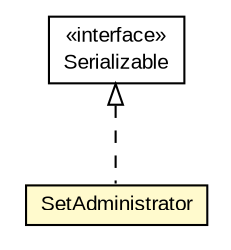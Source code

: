 #!/usr/local/bin/dot
#
# Class diagram 
# Generated by UMLGraph version R5_6-24-gf6e263 (http://www.umlgraph.org/)
#

digraph G {
	edge [fontname="arial",fontsize=10,labelfontname="arial",labelfontsize=10];
	node [fontname="arial",fontsize=10,shape=plaintext];
	nodesep=0.25;
	ranksep=0.5;
	// org.miloss.fgsms.services.interfaces.policyconfiguration.SetAdministrator
	c345707 [label=<<table title="org.miloss.fgsms.services.interfaces.policyconfiguration.SetAdministrator" border="0" cellborder="1" cellspacing="0" cellpadding="2" port="p" bgcolor="lemonChiffon" href="./SetAdministrator.html">
		<tr><td><table border="0" cellspacing="0" cellpadding="1">
<tr><td align="center" balign="center"> SetAdministrator </td></tr>
		</table></td></tr>
		</table>>, URL="./SetAdministrator.html", fontname="arial", fontcolor="black", fontsize=10.0];
	//org.miloss.fgsms.services.interfaces.policyconfiguration.SetAdministrator implements java.io.Serializable
	c346032:p -> c345707:p [dir=back,arrowtail=empty,style=dashed];
	// java.io.Serializable
	c346032 [label=<<table title="java.io.Serializable" border="0" cellborder="1" cellspacing="0" cellpadding="2" port="p" href="http://java.sun.com/j2se/1.4.2/docs/api/java/io/Serializable.html">
		<tr><td><table border="0" cellspacing="0" cellpadding="1">
<tr><td align="center" balign="center"> &#171;interface&#187; </td></tr>
<tr><td align="center" balign="center"> Serializable </td></tr>
		</table></td></tr>
		</table>>, URL="http://java.sun.com/j2se/1.4.2/docs/api/java/io/Serializable.html", fontname="arial", fontcolor="black", fontsize=10.0];
}

